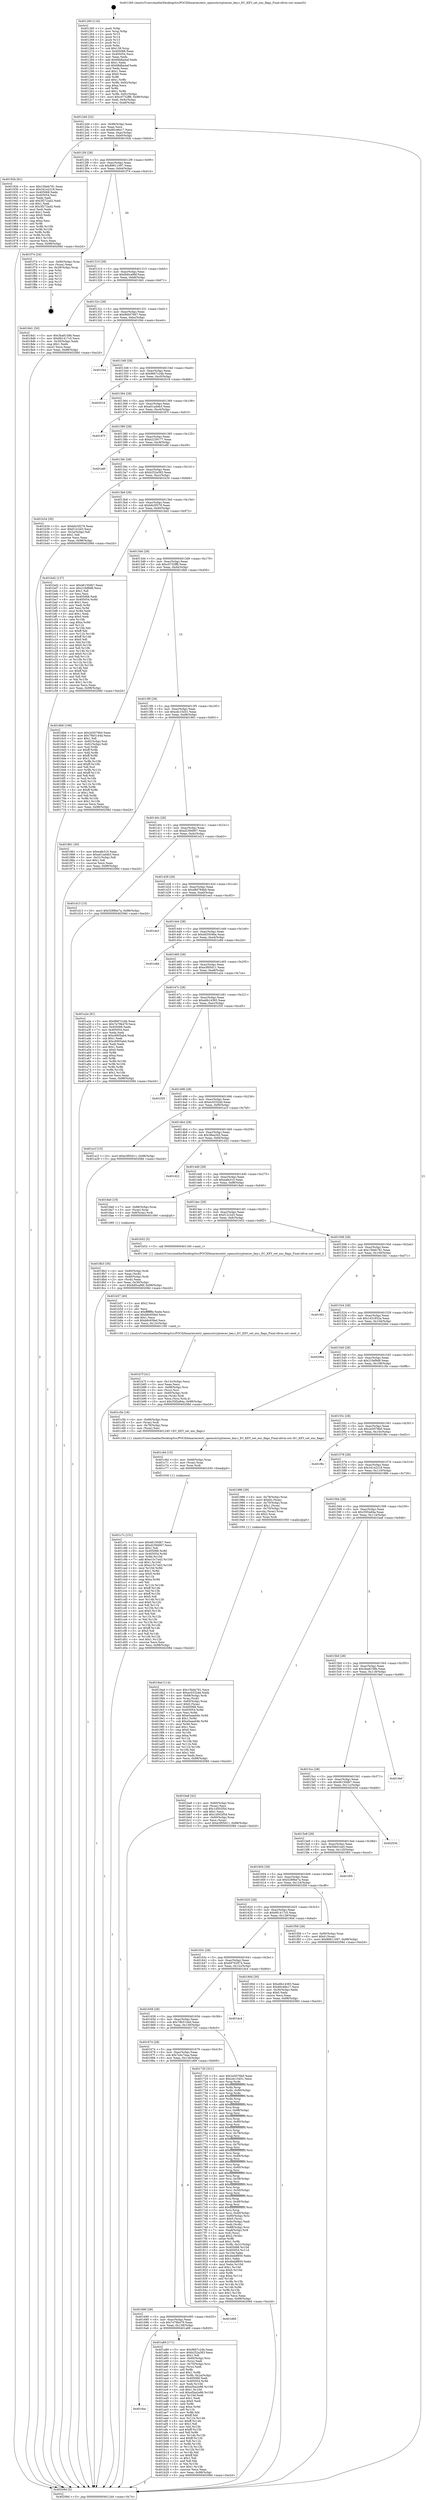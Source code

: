 digraph "0x401260" {
  label = "0x401260 (/mnt/c/Users/mathe/Desktop/tcc/POCII/binaries/extr_opensslcryptoecec_key.c_EC_KEY_set_enc_flags_Final-ollvm.out::main(0))"
  labelloc = "t"
  node[shape=record]

  Entry [label="",width=0.3,height=0.3,shape=circle,fillcolor=black,style=filled]
  "0x4012d4" [label="{
     0x4012d4 [32]\l
     | [instrs]\l
     &nbsp;&nbsp;0x4012d4 \<+6\>: mov -0x98(%rbp),%eax\l
     &nbsp;&nbsp;0x4012da \<+2\>: mov %eax,%ecx\l
     &nbsp;&nbsp;0x4012dc \<+6\>: sub $0x80c46e17,%ecx\l
     &nbsp;&nbsp;0x4012e2 \<+6\>: mov %eax,-0xac(%rbp)\l
     &nbsp;&nbsp;0x4012e8 \<+6\>: mov %ecx,-0xb0(%rbp)\l
     &nbsp;&nbsp;0x4012ee \<+6\>: je 000000000040192b \<main+0x6cb\>\l
  }"]
  "0x40192b" [label="{
     0x40192b [91]\l
     | [instrs]\l
     &nbsp;&nbsp;0x40192b \<+5\>: mov $0x15bbb781,%eax\l
     &nbsp;&nbsp;0x401930 \<+5\>: mov $0x341e2218,%ecx\l
     &nbsp;&nbsp;0x401935 \<+7\>: mov 0x405068,%edx\l
     &nbsp;&nbsp;0x40193c \<+7\>: mov 0x405054,%esi\l
     &nbsp;&nbsp;0x401943 \<+2\>: mov %edx,%edi\l
     &nbsp;&nbsp;0x401945 \<+6\>: add $0x3f272ad2,%edi\l
     &nbsp;&nbsp;0x40194b \<+3\>: sub $0x1,%edi\l
     &nbsp;&nbsp;0x40194e \<+6\>: sub $0x3f272ad2,%edi\l
     &nbsp;&nbsp;0x401954 \<+3\>: imul %edi,%edx\l
     &nbsp;&nbsp;0x401957 \<+3\>: and $0x1,%edx\l
     &nbsp;&nbsp;0x40195a \<+3\>: cmp $0x0,%edx\l
     &nbsp;&nbsp;0x40195d \<+4\>: sete %r8b\l
     &nbsp;&nbsp;0x401961 \<+3\>: cmp $0xa,%esi\l
     &nbsp;&nbsp;0x401964 \<+4\>: setl %r9b\l
     &nbsp;&nbsp;0x401968 \<+3\>: mov %r8b,%r10b\l
     &nbsp;&nbsp;0x40196b \<+3\>: and %r9b,%r10b\l
     &nbsp;&nbsp;0x40196e \<+3\>: xor %r9b,%r8b\l
     &nbsp;&nbsp;0x401971 \<+3\>: or %r8b,%r10b\l
     &nbsp;&nbsp;0x401974 \<+4\>: test $0x1,%r10b\l
     &nbsp;&nbsp;0x401978 \<+3\>: cmovne %ecx,%eax\l
     &nbsp;&nbsp;0x40197b \<+6\>: mov %eax,-0x98(%rbp)\l
     &nbsp;&nbsp;0x401981 \<+5\>: jmp 000000000040208d \<main+0xe2d\>\l
  }"]
  "0x4012f4" [label="{
     0x4012f4 [28]\l
     | [instrs]\l
     &nbsp;&nbsp;0x4012f4 \<+5\>: jmp 00000000004012f9 \<main+0x99\>\l
     &nbsp;&nbsp;0x4012f9 \<+6\>: mov -0xac(%rbp),%eax\l
     &nbsp;&nbsp;0x4012ff \<+5\>: sub $0x89611097,%eax\l
     &nbsp;&nbsp;0x401304 \<+6\>: mov %eax,-0xb4(%rbp)\l
     &nbsp;&nbsp;0x40130a \<+6\>: je 0000000000401f74 \<main+0xd14\>\l
  }"]
  Exit [label="",width=0.3,height=0.3,shape=circle,fillcolor=black,style=filled,peripheries=2]
  "0x401f74" [label="{
     0x401f74 [24]\l
     | [instrs]\l
     &nbsp;&nbsp;0x401f74 \<+7\>: mov -0x90(%rbp),%rax\l
     &nbsp;&nbsp;0x401f7b \<+2\>: mov (%rax),%eax\l
     &nbsp;&nbsp;0x401f7d \<+4\>: lea -0x28(%rbp),%rsp\l
     &nbsp;&nbsp;0x401f81 \<+1\>: pop %rbx\l
     &nbsp;&nbsp;0x401f82 \<+2\>: pop %r12\l
     &nbsp;&nbsp;0x401f84 \<+2\>: pop %r13\l
     &nbsp;&nbsp;0x401f86 \<+2\>: pop %r14\l
     &nbsp;&nbsp;0x401f88 \<+2\>: pop %r15\l
     &nbsp;&nbsp;0x401f8a \<+1\>: pop %rbp\l
     &nbsp;&nbsp;0x401f8b \<+1\>: ret\l
  }"]
  "0x401310" [label="{
     0x401310 [28]\l
     | [instrs]\l
     &nbsp;&nbsp;0x401310 \<+5\>: jmp 0000000000401315 \<main+0xb5\>\l
     &nbsp;&nbsp;0x401315 \<+6\>: mov -0xac(%rbp),%eax\l
     &nbsp;&nbsp;0x40131b \<+5\>: sub $0x8d0ca96f,%eax\l
     &nbsp;&nbsp;0x401320 \<+6\>: mov %eax,-0xb8(%rbp)\l
     &nbsp;&nbsp;0x401326 \<+6\>: je 00000000004018d1 \<main+0x671\>\l
  }"]
  "0x401c7c" [label="{
     0x401c7c [151]\l
     | [instrs]\l
     &nbsp;&nbsp;0x401c7c \<+5\>: mov $0x46150db7,%esi\l
     &nbsp;&nbsp;0x401c81 \<+5\>: mov $0xd2394907,%ecx\l
     &nbsp;&nbsp;0x401c86 \<+2\>: mov $0x1,%dl\l
     &nbsp;&nbsp;0x401c88 \<+8\>: mov 0x405068,%r8d\l
     &nbsp;&nbsp;0x401c90 \<+8\>: mov 0x405054,%r9d\l
     &nbsp;&nbsp;0x401c98 \<+3\>: mov %r8d,%r10d\l
     &nbsp;&nbsp;0x401c9b \<+7\>: add $0xe15c7a43,%r10d\l
     &nbsp;&nbsp;0x401ca2 \<+4\>: sub $0x1,%r10d\l
     &nbsp;&nbsp;0x401ca6 \<+7\>: sub $0xe15c7a43,%r10d\l
     &nbsp;&nbsp;0x401cad \<+4\>: imul %r10d,%r8d\l
     &nbsp;&nbsp;0x401cb1 \<+4\>: and $0x1,%r8d\l
     &nbsp;&nbsp;0x401cb5 \<+4\>: cmp $0x0,%r8d\l
     &nbsp;&nbsp;0x401cb9 \<+4\>: sete %r11b\l
     &nbsp;&nbsp;0x401cbd \<+4\>: cmp $0xa,%r9d\l
     &nbsp;&nbsp;0x401cc1 \<+3\>: setl %bl\l
     &nbsp;&nbsp;0x401cc4 \<+3\>: mov %r11b,%r14b\l
     &nbsp;&nbsp;0x401cc7 \<+4\>: xor $0xff,%r14b\l
     &nbsp;&nbsp;0x401ccb \<+3\>: mov %bl,%r15b\l
     &nbsp;&nbsp;0x401cce \<+4\>: xor $0xff,%r15b\l
     &nbsp;&nbsp;0x401cd2 \<+3\>: xor $0x0,%dl\l
     &nbsp;&nbsp;0x401cd5 \<+3\>: mov %r14b,%r12b\l
     &nbsp;&nbsp;0x401cd8 \<+4\>: and $0x0,%r12b\l
     &nbsp;&nbsp;0x401cdc \<+3\>: and %dl,%r11b\l
     &nbsp;&nbsp;0x401cdf \<+3\>: mov %r15b,%r13b\l
     &nbsp;&nbsp;0x401ce2 \<+4\>: and $0x0,%r13b\l
     &nbsp;&nbsp;0x401ce6 \<+2\>: and %dl,%bl\l
     &nbsp;&nbsp;0x401ce8 \<+3\>: or %r11b,%r12b\l
     &nbsp;&nbsp;0x401ceb \<+3\>: or %bl,%r13b\l
     &nbsp;&nbsp;0x401cee \<+3\>: xor %r13b,%r12b\l
     &nbsp;&nbsp;0x401cf1 \<+3\>: or %r15b,%r14b\l
     &nbsp;&nbsp;0x401cf4 \<+4\>: xor $0xff,%r14b\l
     &nbsp;&nbsp;0x401cf8 \<+3\>: or $0x0,%dl\l
     &nbsp;&nbsp;0x401cfb \<+3\>: and %dl,%r14b\l
     &nbsp;&nbsp;0x401cfe \<+3\>: or %r14b,%r12b\l
     &nbsp;&nbsp;0x401d01 \<+4\>: test $0x1,%r12b\l
     &nbsp;&nbsp;0x401d05 \<+3\>: cmovne %ecx,%esi\l
     &nbsp;&nbsp;0x401d08 \<+6\>: mov %esi,-0x98(%rbp)\l
     &nbsp;&nbsp;0x401d0e \<+5\>: jmp 000000000040208d \<main+0xe2d\>\l
  }"]
  "0x4018d1" [label="{
     0x4018d1 [30]\l
     | [instrs]\l
     &nbsp;&nbsp;0x4018d1 \<+5\>: mov $0x3ba8158b,%eax\l
     &nbsp;&nbsp;0x4018d6 \<+5\>: mov $0x681417c5,%ecx\l
     &nbsp;&nbsp;0x4018db \<+3\>: mov -0x30(%rbp),%edx\l
     &nbsp;&nbsp;0x4018de \<+3\>: cmp $0x1,%edx\l
     &nbsp;&nbsp;0x4018e1 \<+3\>: cmovl %ecx,%eax\l
     &nbsp;&nbsp;0x4018e4 \<+6\>: mov %eax,-0x98(%rbp)\l
     &nbsp;&nbsp;0x4018ea \<+5\>: jmp 000000000040208d \<main+0xe2d\>\l
  }"]
  "0x40132c" [label="{
     0x40132c [28]\l
     | [instrs]\l
     &nbsp;&nbsp;0x40132c \<+5\>: jmp 0000000000401331 \<main+0xd1\>\l
     &nbsp;&nbsp;0x401331 \<+6\>: mov -0xac(%rbp),%eax\l
     &nbsp;&nbsp;0x401337 \<+5\>: sub $0x96657667,%eax\l
     &nbsp;&nbsp;0x40133c \<+6\>: mov %eax,-0xbc(%rbp)\l
     &nbsp;&nbsp;0x401342 \<+6\>: je 0000000000401f44 \<main+0xce4\>\l
  }"]
  "0x401c6d" [label="{
     0x401c6d [15]\l
     | [instrs]\l
     &nbsp;&nbsp;0x401c6d \<+4\>: mov -0x68(%rbp),%rax\l
     &nbsp;&nbsp;0x401c71 \<+3\>: mov (%rax),%rax\l
     &nbsp;&nbsp;0x401c74 \<+3\>: mov %rax,%rdi\l
     &nbsp;&nbsp;0x401c77 \<+5\>: call 0000000000401030 \<free@plt\>\l
     | [calls]\l
     &nbsp;&nbsp;0x401030 \{1\} (unknown)\l
  }"]
  "0x401f44" [label="{
     0x401f44\l
  }", style=dashed]
  "0x401348" [label="{
     0x401348 [28]\l
     | [instrs]\l
     &nbsp;&nbsp;0x401348 \<+5\>: jmp 000000000040134d \<main+0xed\>\l
     &nbsp;&nbsp;0x40134d \<+6\>: mov -0xac(%rbp),%eax\l
     &nbsp;&nbsp;0x401353 \<+5\>: sub $0x9667c24b,%eax\l
     &nbsp;&nbsp;0x401358 \<+6\>: mov %eax,-0xc0(%rbp)\l
     &nbsp;&nbsp;0x40135e \<+6\>: je 0000000000402018 \<main+0xdb8\>\l
  }"]
  "0x401b7f" [label="{
     0x401b7f [41]\l
     | [instrs]\l
     &nbsp;&nbsp;0x401b7f \<+6\>: mov -0x13c(%rbp),%ecx\l
     &nbsp;&nbsp;0x401b85 \<+3\>: imul %eax,%ecx\l
     &nbsp;&nbsp;0x401b88 \<+4\>: mov -0x68(%rbp),%rsi\l
     &nbsp;&nbsp;0x401b8c \<+3\>: mov (%rsi),%rsi\l
     &nbsp;&nbsp;0x401b8f \<+4\>: mov -0x60(%rbp),%rdi\l
     &nbsp;&nbsp;0x401b93 \<+3\>: movslq (%rdi),%rdi\l
     &nbsp;&nbsp;0x401b96 \<+3\>: mov %ecx,(%rsi,%rdi,4)\l
     &nbsp;&nbsp;0x401b99 \<+10\>: movl $0x35f2a84a,-0x98(%rbp)\l
     &nbsp;&nbsp;0x401ba3 \<+5\>: jmp 000000000040208d \<main+0xe2d\>\l
  }"]
  "0x402018" [label="{
     0x402018\l
  }", style=dashed]
  "0x401364" [label="{
     0x401364 [28]\l
     | [instrs]\l
     &nbsp;&nbsp;0x401364 \<+5\>: jmp 0000000000401369 \<main+0x109\>\l
     &nbsp;&nbsp;0x401369 \<+6\>: mov -0xac(%rbp),%eax\l
     &nbsp;&nbsp;0x40136f \<+5\>: sub $0xa01ad4b3,%eax\l
     &nbsp;&nbsp;0x401374 \<+6\>: mov %eax,-0xc4(%rbp)\l
     &nbsp;&nbsp;0x40137a \<+6\>: je 000000000040187f \<main+0x61f\>\l
  }"]
  "0x401b57" [label="{
     0x401b57 [40]\l
     | [instrs]\l
     &nbsp;&nbsp;0x401b57 \<+5\>: mov $0x2,%ecx\l
     &nbsp;&nbsp;0x401b5c \<+1\>: cltd\l
     &nbsp;&nbsp;0x401b5d \<+2\>: idiv %ecx\l
     &nbsp;&nbsp;0x401b5f \<+6\>: imul $0xfffffffe,%edx,%ecx\l
     &nbsp;&nbsp;0x401b65 \<+6\>: add $0xb8c65fed,%ecx\l
     &nbsp;&nbsp;0x401b6b \<+3\>: add $0x1,%ecx\l
     &nbsp;&nbsp;0x401b6e \<+6\>: sub $0xb8c65fed,%ecx\l
     &nbsp;&nbsp;0x401b74 \<+6\>: mov %ecx,-0x13c(%rbp)\l
     &nbsp;&nbsp;0x401b7a \<+5\>: call 0000000000401160 \<next_i\>\l
     | [calls]\l
     &nbsp;&nbsp;0x401160 \{1\} (/mnt/c/Users/mathe/Desktop/tcc/POCII/binaries/extr_opensslcryptoecec_key.c_EC_KEY_set_enc_flags_Final-ollvm.out::next_i)\l
  }"]
  "0x40187f" [label="{
     0x40187f\l
  }", style=dashed]
  "0x401380" [label="{
     0x401380 [28]\l
     | [instrs]\l
     &nbsp;&nbsp;0x401380 \<+5\>: jmp 0000000000401385 \<main+0x125\>\l
     &nbsp;&nbsp;0x401385 \<+6\>: mov -0xac(%rbp),%eax\l
     &nbsp;&nbsp;0x40138b \<+5\>: sub $0xb2239177,%eax\l
     &nbsp;&nbsp;0x401390 \<+6\>: mov %eax,-0xc8(%rbp)\l
     &nbsp;&nbsp;0x401396 \<+6\>: je 0000000000401e6f \<main+0xc0f\>\l
  }"]
  "0x4016ac" [label="{
     0x4016ac\l
  }", style=dashed]
  "0x401e6f" [label="{
     0x401e6f\l
  }", style=dashed]
  "0x40139c" [label="{
     0x40139c [28]\l
     | [instrs]\l
     &nbsp;&nbsp;0x40139c \<+5\>: jmp 00000000004013a1 \<main+0x141\>\l
     &nbsp;&nbsp;0x4013a1 \<+6\>: mov -0xac(%rbp),%eax\l
     &nbsp;&nbsp;0x4013a7 \<+5\>: sub $0xb252a383,%eax\l
     &nbsp;&nbsp;0x4013ac \<+6\>: mov %eax,-0xcc(%rbp)\l
     &nbsp;&nbsp;0x4013b2 \<+6\>: je 0000000000401b34 \<main+0x8d4\>\l
  }"]
  "0x401a89" [label="{
     0x401a89 [171]\l
     | [instrs]\l
     &nbsp;&nbsp;0x401a89 \<+5\>: mov $0x9667c24b,%eax\l
     &nbsp;&nbsp;0x401a8e \<+5\>: mov $0xb252a383,%ecx\l
     &nbsp;&nbsp;0x401a93 \<+2\>: mov $0x1,%dl\l
     &nbsp;&nbsp;0x401a95 \<+4\>: mov -0x60(%rbp),%rsi\l
     &nbsp;&nbsp;0x401a99 \<+2\>: mov (%rsi),%edi\l
     &nbsp;&nbsp;0x401a9b \<+4\>: mov -0x70(%rbp),%rsi\l
     &nbsp;&nbsp;0x401a9f \<+2\>: cmp (%rsi),%edi\l
     &nbsp;&nbsp;0x401aa1 \<+4\>: setl %r8b\l
     &nbsp;&nbsp;0x401aa5 \<+4\>: and $0x1,%r8b\l
     &nbsp;&nbsp;0x401aa9 \<+4\>: mov %r8b,-0x2a(%rbp)\l
     &nbsp;&nbsp;0x401aad \<+7\>: mov 0x405068,%edi\l
     &nbsp;&nbsp;0x401ab4 \<+8\>: mov 0x405054,%r9d\l
     &nbsp;&nbsp;0x401abc \<+3\>: mov %edi,%r10d\l
     &nbsp;&nbsp;0x401abf \<+7\>: add $0xa5ba2e86,%r10d\l
     &nbsp;&nbsp;0x401ac6 \<+4\>: sub $0x1,%r10d\l
     &nbsp;&nbsp;0x401aca \<+7\>: sub $0xa5ba2e86,%r10d\l
     &nbsp;&nbsp;0x401ad1 \<+4\>: imul %r10d,%edi\l
     &nbsp;&nbsp;0x401ad5 \<+3\>: and $0x1,%edi\l
     &nbsp;&nbsp;0x401ad8 \<+3\>: cmp $0x0,%edi\l
     &nbsp;&nbsp;0x401adb \<+4\>: sete %r8b\l
     &nbsp;&nbsp;0x401adf \<+4\>: cmp $0xa,%r9d\l
     &nbsp;&nbsp;0x401ae3 \<+4\>: setl %r11b\l
     &nbsp;&nbsp;0x401ae7 \<+3\>: mov %r8b,%bl\l
     &nbsp;&nbsp;0x401aea \<+3\>: xor $0xff,%bl\l
     &nbsp;&nbsp;0x401aed \<+3\>: mov %r11b,%r14b\l
     &nbsp;&nbsp;0x401af0 \<+4\>: xor $0xff,%r14b\l
     &nbsp;&nbsp;0x401af4 \<+3\>: xor $0x1,%dl\l
     &nbsp;&nbsp;0x401af7 \<+3\>: mov %bl,%r15b\l
     &nbsp;&nbsp;0x401afa \<+4\>: and $0xff,%r15b\l
     &nbsp;&nbsp;0x401afe \<+3\>: and %dl,%r8b\l
     &nbsp;&nbsp;0x401b01 \<+3\>: mov %r14b,%r12b\l
     &nbsp;&nbsp;0x401b04 \<+4\>: and $0xff,%r12b\l
     &nbsp;&nbsp;0x401b08 \<+3\>: and %dl,%r11b\l
     &nbsp;&nbsp;0x401b0b \<+3\>: or %r8b,%r15b\l
     &nbsp;&nbsp;0x401b0e \<+3\>: or %r11b,%r12b\l
     &nbsp;&nbsp;0x401b11 \<+3\>: xor %r12b,%r15b\l
     &nbsp;&nbsp;0x401b14 \<+3\>: or %r14b,%bl\l
     &nbsp;&nbsp;0x401b17 \<+3\>: xor $0xff,%bl\l
     &nbsp;&nbsp;0x401b1a \<+3\>: or $0x1,%dl\l
     &nbsp;&nbsp;0x401b1d \<+2\>: and %dl,%bl\l
     &nbsp;&nbsp;0x401b1f \<+3\>: or %bl,%r15b\l
     &nbsp;&nbsp;0x401b22 \<+4\>: test $0x1,%r15b\l
     &nbsp;&nbsp;0x401b26 \<+3\>: cmovne %ecx,%eax\l
     &nbsp;&nbsp;0x401b29 \<+6\>: mov %eax,-0x98(%rbp)\l
     &nbsp;&nbsp;0x401b2f \<+5\>: jmp 000000000040208d \<main+0xe2d\>\l
  }"]
  "0x401b34" [label="{
     0x401b34 [30]\l
     | [instrs]\l
     &nbsp;&nbsp;0x401b34 \<+5\>: mov $0xb6c5f279,%eax\l
     &nbsp;&nbsp;0x401b39 \<+5\>: mov $0xf12c2d3,%ecx\l
     &nbsp;&nbsp;0x401b3e \<+3\>: mov -0x2a(%rbp),%dl\l
     &nbsp;&nbsp;0x401b41 \<+3\>: test $0x1,%dl\l
     &nbsp;&nbsp;0x401b44 \<+3\>: cmovne %ecx,%eax\l
     &nbsp;&nbsp;0x401b47 \<+6\>: mov %eax,-0x98(%rbp)\l
     &nbsp;&nbsp;0x401b4d \<+5\>: jmp 000000000040208d \<main+0xe2d\>\l
  }"]
  "0x4013b8" [label="{
     0x4013b8 [28]\l
     | [instrs]\l
     &nbsp;&nbsp;0x4013b8 \<+5\>: jmp 00000000004013bd \<main+0x15d\>\l
     &nbsp;&nbsp;0x4013bd \<+6\>: mov -0xac(%rbp),%eax\l
     &nbsp;&nbsp;0x4013c3 \<+5\>: sub $0xb6c5f279,%eax\l
     &nbsp;&nbsp;0x4013c8 \<+6\>: mov %eax,-0xd0(%rbp)\l
     &nbsp;&nbsp;0x4013ce \<+6\>: je 0000000000401bd2 \<main+0x972\>\l
  }"]
  "0x401690" [label="{
     0x401690 [28]\l
     | [instrs]\l
     &nbsp;&nbsp;0x401690 \<+5\>: jmp 0000000000401695 \<main+0x435\>\l
     &nbsp;&nbsp;0x401695 \<+6\>: mov -0xac(%rbp),%eax\l
     &nbsp;&nbsp;0x40169b \<+5\>: sub $0x7e79b479,%eax\l
     &nbsp;&nbsp;0x4016a0 \<+6\>: mov %eax,-0x138(%rbp)\l
     &nbsp;&nbsp;0x4016a6 \<+6\>: je 0000000000401a89 \<main+0x829\>\l
  }"]
  "0x401bd2" [label="{
     0x401bd2 [137]\l
     | [instrs]\l
     &nbsp;&nbsp;0x401bd2 \<+5\>: mov $0x46150db7,%eax\l
     &nbsp;&nbsp;0x401bd7 \<+5\>: mov $0x21fef9d8,%ecx\l
     &nbsp;&nbsp;0x401bdc \<+2\>: mov $0x1,%dl\l
     &nbsp;&nbsp;0x401bde \<+2\>: xor %esi,%esi\l
     &nbsp;&nbsp;0x401be0 \<+7\>: mov 0x405068,%edi\l
     &nbsp;&nbsp;0x401be7 \<+8\>: mov 0x405054,%r8d\l
     &nbsp;&nbsp;0x401bef \<+3\>: sub $0x1,%esi\l
     &nbsp;&nbsp;0x401bf2 \<+3\>: mov %edi,%r9d\l
     &nbsp;&nbsp;0x401bf5 \<+3\>: add %esi,%r9d\l
     &nbsp;&nbsp;0x401bf8 \<+4\>: imul %r9d,%edi\l
     &nbsp;&nbsp;0x401bfc \<+3\>: and $0x1,%edi\l
     &nbsp;&nbsp;0x401bff \<+3\>: cmp $0x0,%edi\l
     &nbsp;&nbsp;0x401c02 \<+4\>: sete %r10b\l
     &nbsp;&nbsp;0x401c06 \<+4\>: cmp $0xa,%r8d\l
     &nbsp;&nbsp;0x401c0a \<+4\>: setl %r11b\l
     &nbsp;&nbsp;0x401c0e \<+3\>: mov %r10b,%bl\l
     &nbsp;&nbsp;0x401c11 \<+3\>: xor $0xff,%bl\l
     &nbsp;&nbsp;0x401c14 \<+3\>: mov %r11b,%r14b\l
     &nbsp;&nbsp;0x401c17 \<+4\>: xor $0xff,%r14b\l
     &nbsp;&nbsp;0x401c1b \<+3\>: xor $0x0,%dl\l
     &nbsp;&nbsp;0x401c1e \<+3\>: mov %bl,%r15b\l
     &nbsp;&nbsp;0x401c21 \<+4\>: and $0x0,%r15b\l
     &nbsp;&nbsp;0x401c25 \<+3\>: and %dl,%r10b\l
     &nbsp;&nbsp;0x401c28 \<+3\>: mov %r14b,%r12b\l
     &nbsp;&nbsp;0x401c2b \<+4\>: and $0x0,%r12b\l
     &nbsp;&nbsp;0x401c2f \<+3\>: and %dl,%r11b\l
     &nbsp;&nbsp;0x401c32 \<+3\>: or %r10b,%r15b\l
     &nbsp;&nbsp;0x401c35 \<+3\>: or %r11b,%r12b\l
     &nbsp;&nbsp;0x401c38 \<+3\>: xor %r12b,%r15b\l
     &nbsp;&nbsp;0x401c3b \<+3\>: or %r14b,%bl\l
     &nbsp;&nbsp;0x401c3e \<+3\>: xor $0xff,%bl\l
     &nbsp;&nbsp;0x401c41 \<+3\>: or $0x0,%dl\l
     &nbsp;&nbsp;0x401c44 \<+2\>: and %dl,%bl\l
     &nbsp;&nbsp;0x401c46 \<+3\>: or %bl,%r15b\l
     &nbsp;&nbsp;0x401c49 \<+4\>: test $0x1,%r15b\l
     &nbsp;&nbsp;0x401c4d \<+3\>: cmovne %ecx,%eax\l
     &nbsp;&nbsp;0x401c50 \<+6\>: mov %eax,-0x98(%rbp)\l
     &nbsp;&nbsp;0x401c56 \<+5\>: jmp 000000000040208d \<main+0xe2d\>\l
  }"]
  "0x4013d4" [label="{
     0x4013d4 [28]\l
     | [instrs]\l
     &nbsp;&nbsp;0x4013d4 \<+5\>: jmp 00000000004013d9 \<main+0x179\>\l
     &nbsp;&nbsp;0x4013d9 \<+6\>: mov -0xac(%rbp),%eax\l
     &nbsp;&nbsp;0x4013df \<+5\>: sub $0xc0732ff8,%eax\l
     &nbsp;&nbsp;0x4013e4 \<+6\>: mov %eax,-0xd4(%rbp)\l
     &nbsp;&nbsp;0x4013ea \<+6\>: je 00000000004016b6 \<main+0x456\>\l
  }"]
  "0x401d69" [label="{
     0x401d69\l
  }", style=dashed]
  "0x4016b6" [label="{
     0x4016b6 [106]\l
     | [instrs]\l
     &nbsp;&nbsp;0x4016b6 \<+5\>: mov $0x2e5076b0,%eax\l
     &nbsp;&nbsp;0x4016bb \<+5\>: mov $0x78b5144d,%ecx\l
     &nbsp;&nbsp;0x4016c0 \<+2\>: mov $0x1,%dl\l
     &nbsp;&nbsp;0x4016c2 \<+7\>: mov -0x92(%rbp),%sil\l
     &nbsp;&nbsp;0x4016c9 \<+7\>: mov -0x91(%rbp),%dil\l
     &nbsp;&nbsp;0x4016d0 \<+3\>: mov %sil,%r8b\l
     &nbsp;&nbsp;0x4016d3 \<+4\>: xor $0xff,%r8b\l
     &nbsp;&nbsp;0x4016d7 \<+3\>: mov %dil,%r9b\l
     &nbsp;&nbsp;0x4016da \<+4\>: xor $0xff,%r9b\l
     &nbsp;&nbsp;0x4016de \<+3\>: xor $0x1,%dl\l
     &nbsp;&nbsp;0x4016e1 \<+3\>: mov %r8b,%r10b\l
     &nbsp;&nbsp;0x4016e4 \<+4\>: and $0xff,%r10b\l
     &nbsp;&nbsp;0x4016e8 \<+3\>: and %dl,%sil\l
     &nbsp;&nbsp;0x4016eb \<+3\>: mov %r9b,%r11b\l
     &nbsp;&nbsp;0x4016ee \<+4\>: and $0xff,%r11b\l
     &nbsp;&nbsp;0x4016f2 \<+3\>: and %dl,%dil\l
     &nbsp;&nbsp;0x4016f5 \<+3\>: or %sil,%r10b\l
     &nbsp;&nbsp;0x4016f8 \<+3\>: or %dil,%r11b\l
     &nbsp;&nbsp;0x4016fb \<+3\>: xor %r11b,%r10b\l
     &nbsp;&nbsp;0x4016fe \<+3\>: or %r9b,%r8b\l
     &nbsp;&nbsp;0x401701 \<+4\>: xor $0xff,%r8b\l
     &nbsp;&nbsp;0x401705 \<+3\>: or $0x1,%dl\l
     &nbsp;&nbsp;0x401708 \<+3\>: and %dl,%r8b\l
     &nbsp;&nbsp;0x40170b \<+3\>: or %r8b,%r10b\l
     &nbsp;&nbsp;0x40170e \<+4\>: test $0x1,%r10b\l
     &nbsp;&nbsp;0x401712 \<+3\>: cmovne %ecx,%eax\l
     &nbsp;&nbsp;0x401715 \<+6\>: mov %eax,-0x98(%rbp)\l
     &nbsp;&nbsp;0x40171b \<+5\>: jmp 000000000040208d \<main+0xe2d\>\l
  }"]
  "0x4013f0" [label="{
     0x4013f0 [28]\l
     | [instrs]\l
     &nbsp;&nbsp;0x4013f0 \<+5\>: jmp 00000000004013f5 \<main+0x195\>\l
     &nbsp;&nbsp;0x4013f5 \<+6\>: mov -0xac(%rbp),%eax\l
     &nbsp;&nbsp;0x4013fb \<+5\>: sub $0xcdc15d31,%eax\l
     &nbsp;&nbsp;0x401400 \<+6\>: mov %eax,-0xd8(%rbp)\l
     &nbsp;&nbsp;0x401406 \<+6\>: je 0000000000401861 \<main+0x601\>\l
  }"]
  "0x40208d" [label="{
     0x40208d [5]\l
     | [instrs]\l
     &nbsp;&nbsp;0x40208d \<+5\>: jmp 00000000004012d4 \<main+0x74\>\l
  }"]
  "0x401260" [label="{
     0x401260 [116]\l
     | [instrs]\l
     &nbsp;&nbsp;0x401260 \<+1\>: push %rbp\l
     &nbsp;&nbsp;0x401261 \<+3\>: mov %rsp,%rbp\l
     &nbsp;&nbsp;0x401264 \<+2\>: push %r15\l
     &nbsp;&nbsp;0x401266 \<+2\>: push %r14\l
     &nbsp;&nbsp;0x401268 \<+2\>: push %r13\l
     &nbsp;&nbsp;0x40126a \<+2\>: push %r12\l
     &nbsp;&nbsp;0x40126c \<+1\>: push %rbx\l
     &nbsp;&nbsp;0x40126d \<+7\>: sub $0x138,%rsp\l
     &nbsp;&nbsp;0x401274 \<+7\>: mov 0x405068,%eax\l
     &nbsp;&nbsp;0x40127b \<+7\>: mov 0x405054,%ecx\l
     &nbsp;&nbsp;0x401282 \<+2\>: mov %eax,%edx\l
     &nbsp;&nbsp;0x401284 \<+6\>: add $0x68dba4af,%edx\l
     &nbsp;&nbsp;0x40128a \<+3\>: sub $0x1,%edx\l
     &nbsp;&nbsp;0x40128d \<+6\>: sub $0x68dba4af,%edx\l
     &nbsp;&nbsp;0x401293 \<+3\>: imul %edx,%eax\l
     &nbsp;&nbsp;0x401296 \<+3\>: and $0x1,%eax\l
     &nbsp;&nbsp;0x401299 \<+3\>: cmp $0x0,%eax\l
     &nbsp;&nbsp;0x40129c \<+4\>: sete %r8b\l
     &nbsp;&nbsp;0x4012a0 \<+4\>: and $0x1,%r8b\l
     &nbsp;&nbsp;0x4012a4 \<+7\>: mov %r8b,-0x92(%rbp)\l
     &nbsp;&nbsp;0x4012ab \<+3\>: cmp $0xa,%ecx\l
     &nbsp;&nbsp;0x4012ae \<+4\>: setl %r8b\l
     &nbsp;&nbsp;0x4012b2 \<+4\>: and $0x1,%r8b\l
     &nbsp;&nbsp;0x4012b6 \<+7\>: mov %r8b,-0x91(%rbp)\l
     &nbsp;&nbsp;0x4012bd \<+10\>: movl $0xc0732ff8,-0x98(%rbp)\l
     &nbsp;&nbsp;0x4012c7 \<+6\>: mov %edi,-0x9c(%rbp)\l
     &nbsp;&nbsp;0x4012cd \<+7\>: mov %rsi,-0xa8(%rbp)\l
  }"]
  "0x4019ad" [label="{
     0x4019ad [114]\l
     | [instrs]\l
     &nbsp;&nbsp;0x4019ad \<+5\>: mov $0x15bbb781,%ecx\l
     &nbsp;&nbsp;0x4019b2 \<+5\>: mov $0xec0332dd,%edx\l
     &nbsp;&nbsp;0x4019b7 \<+4\>: mov -0x68(%rbp),%rdi\l
     &nbsp;&nbsp;0x4019bb \<+3\>: mov %rax,(%rdi)\l
     &nbsp;&nbsp;0x4019be \<+4\>: mov -0x60(%rbp),%rax\l
     &nbsp;&nbsp;0x4019c2 \<+6\>: movl $0x0,(%rax)\l
     &nbsp;&nbsp;0x4019c8 \<+7\>: mov 0x405068,%esi\l
     &nbsp;&nbsp;0x4019cf \<+8\>: mov 0x405054,%r8d\l
     &nbsp;&nbsp;0x4019d7 \<+3\>: mov %esi,%r9d\l
     &nbsp;&nbsp;0x4019da \<+7\>: add $0xe5aaa04b,%r9d\l
     &nbsp;&nbsp;0x4019e1 \<+4\>: sub $0x1,%r9d\l
     &nbsp;&nbsp;0x4019e5 \<+7\>: sub $0xe5aaa04b,%r9d\l
     &nbsp;&nbsp;0x4019ec \<+4\>: imul %r9d,%esi\l
     &nbsp;&nbsp;0x4019f0 \<+3\>: and $0x1,%esi\l
     &nbsp;&nbsp;0x4019f3 \<+3\>: cmp $0x0,%esi\l
     &nbsp;&nbsp;0x4019f6 \<+4\>: sete %r10b\l
     &nbsp;&nbsp;0x4019fa \<+4\>: cmp $0xa,%r8d\l
     &nbsp;&nbsp;0x4019fe \<+4\>: setl %r11b\l
     &nbsp;&nbsp;0x401a02 \<+3\>: mov %r10b,%bl\l
     &nbsp;&nbsp;0x401a05 \<+3\>: and %r11b,%bl\l
     &nbsp;&nbsp;0x401a08 \<+3\>: xor %r11b,%r10b\l
     &nbsp;&nbsp;0x401a0b \<+3\>: or %r10b,%bl\l
     &nbsp;&nbsp;0x401a0e \<+3\>: test $0x1,%bl\l
     &nbsp;&nbsp;0x401a11 \<+3\>: cmovne %edx,%ecx\l
     &nbsp;&nbsp;0x401a14 \<+6\>: mov %ecx,-0x98(%rbp)\l
     &nbsp;&nbsp;0x401a1a \<+5\>: jmp 000000000040208d \<main+0xe2d\>\l
  }"]
  "0x401861" [label="{
     0x401861 [30]\l
     | [instrs]\l
     &nbsp;&nbsp;0x401861 \<+5\>: mov $0xeafe310,%eax\l
     &nbsp;&nbsp;0x401866 \<+5\>: mov $0xa01ad4b3,%ecx\l
     &nbsp;&nbsp;0x40186b \<+3\>: mov -0x31(%rbp),%dl\l
     &nbsp;&nbsp;0x40186e \<+3\>: test $0x1,%dl\l
     &nbsp;&nbsp;0x401871 \<+3\>: cmovne %ecx,%eax\l
     &nbsp;&nbsp;0x401874 \<+6\>: mov %eax,-0x98(%rbp)\l
     &nbsp;&nbsp;0x40187a \<+5\>: jmp 000000000040208d \<main+0xe2d\>\l
  }"]
  "0x40140c" [label="{
     0x40140c [28]\l
     | [instrs]\l
     &nbsp;&nbsp;0x40140c \<+5\>: jmp 0000000000401411 \<main+0x1b1\>\l
     &nbsp;&nbsp;0x401411 \<+6\>: mov -0xac(%rbp),%eax\l
     &nbsp;&nbsp;0x401417 \<+5\>: sub $0xd2394907,%eax\l
     &nbsp;&nbsp;0x40141c \<+6\>: mov %eax,-0xdc(%rbp)\l
     &nbsp;&nbsp;0x401422 \<+6\>: je 0000000000401d13 \<main+0xab3\>\l
  }"]
  "0x4018b3" [label="{
     0x4018b3 [30]\l
     | [instrs]\l
     &nbsp;&nbsp;0x4018b3 \<+4\>: mov -0x80(%rbp),%rdi\l
     &nbsp;&nbsp;0x4018b7 \<+2\>: mov %eax,(%rdi)\l
     &nbsp;&nbsp;0x4018b9 \<+4\>: mov -0x80(%rbp),%rdi\l
     &nbsp;&nbsp;0x4018bd \<+2\>: mov (%rdi),%eax\l
     &nbsp;&nbsp;0x4018bf \<+3\>: mov %eax,-0x30(%rbp)\l
     &nbsp;&nbsp;0x4018c2 \<+10\>: movl $0x8d0ca96f,-0x98(%rbp)\l
     &nbsp;&nbsp;0x4018cc \<+5\>: jmp 000000000040208d \<main+0xe2d\>\l
  }"]
  "0x401d13" [label="{
     0x401d13 [15]\l
     | [instrs]\l
     &nbsp;&nbsp;0x401d13 \<+10\>: movl $0x5289be7a,-0x98(%rbp)\l
     &nbsp;&nbsp;0x401d1d \<+5\>: jmp 000000000040208d \<main+0xe2d\>\l
  }"]
  "0x401428" [label="{
     0x401428 [28]\l
     | [instrs]\l
     &nbsp;&nbsp;0x401428 \<+5\>: jmp 000000000040142d \<main+0x1cd\>\l
     &nbsp;&nbsp;0x40142d \<+6\>: mov -0xac(%rbp),%eax\l
     &nbsp;&nbsp;0x401433 \<+5\>: sub $0xd8d784bb,%eax\l
     &nbsp;&nbsp;0x401438 \<+6\>: mov %eax,-0xe0(%rbp)\l
     &nbsp;&nbsp;0x40143e \<+6\>: je 0000000000401ee3 \<main+0xc83\>\l
  }"]
  "0x401674" [label="{
     0x401674 [28]\l
     | [instrs]\l
     &nbsp;&nbsp;0x401674 \<+5\>: jmp 0000000000401679 \<main+0x419\>\l
     &nbsp;&nbsp;0x401679 \<+6\>: mov -0xac(%rbp),%eax\l
     &nbsp;&nbsp;0x40167f \<+5\>: sub $0x7e4c7eaa,%eax\l
     &nbsp;&nbsp;0x401684 \<+6\>: mov %eax,-0x134(%rbp)\l
     &nbsp;&nbsp;0x40168a \<+6\>: je 0000000000401d69 \<main+0xb09\>\l
  }"]
  "0x401ee3" [label="{
     0x401ee3\l
  }", style=dashed]
  "0x401444" [label="{
     0x401444 [28]\l
     | [instrs]\l
     &nbsp;&nbsp;0x401444 \<+5\>: jmp 0000000000401449 \<main+0x1e9\>\l
     &nbsp;&nbsp;0x401449 \<+6\>: mov -0xac(%rbp),%eax\l
     &nbsp;&nbsp;0x40144f \<+5\>: sub $0xdd35046a,%eax\l
     &nbsp;&nbsp;0x401454 \<+6\>: mov %eax,-0xe4(%rbp)\l
     &nbsp;&nbsp;0x40145a \<+6\>: je 0000000000401e8d \<main+0xc2d\>\l
  }"]
  "0x401720" [label="{
     0x401720 [321]\l
     | [instrs]\l
     &nbsp;&nbsp;0x401720 \<+5\>: mov $0x2e5076b0,%eax\l
     &nbsp;&nbsp;0x401725 \<+5\>: mov $0xcdc15d31,%ecx\l
     &nbsp;&nbsp;0x40172a \<+3\>: mov %rsp,%rdx\l
     &nbsp;&nbsp;0x40172d \<+4\>: add $0xfffffffffffffff0,%rdx\l
     &nbsp;&nbsp;0x401731 \<+3\>: mov %rdx,%rsp\l
     &nbsp;&nbsp;0x401734 \<+7\>: mov %rdx,-0x90(%rbp)\l
     &nbsp;&nbsp;0x40173b \<+3\>: mov %rsp,%rdx\l
     &nbsp;&nbsp;0x40173e \<+4\>: add $0xfffffffffffffff0,%rdx\l
     &nbsp;&nbsp;0x401742 \<+3\>: mov %rdx,%rsp\l
     &nbsp;&nbsp;0x401745 \<+3\>: mov %rsp,%rsi\l
     &nbsp;&nbsp;0x401748 \<+4\>: add $0xfffffffffffffff0,%rsi\l
     &nbsp;&nbsp;0x40174c \<+3\>: mov %rsi,%rsp\l
     &nbsp;&nbsp;0x40174f \<+7\>: mov %rsi,-0x88(%rbp)\l
     &nbsp;&nbsp;0x401756 \<+3\>: mov %rsp,%rsi\l
     &nbsp;&nbsp;0x401759 \<+4\>: add $0xfffffffffffffff0,%rsi\l
     &nbsp;&nbsp;0x40175d \<+3\>: mov %rsi,%rsp\l
     &nbsp;&nbsp;0x401760 \<+4\>: mov %rsi,-0x80(%rbp)\l
     &nbsp;&nbsp;0x401764 \<+3\>: mov %rsp,%rsi\l
     &nbsp;&nbsp;0x401767 \<+4\>: add $0xfffffffffffffff0,%rsi\l
     &nbsp;&nbsp;0x40176b \<+3\>: mov %rsi,%rsp\l
     &nbsp;&nbsp;0x40176e \<+4\>: mov %rsi,-0x78(%rbp)\l
     &nbsp;&nbsp;0x401772 \<+3\>: mov %rsp,%rsi\l
     &nbsp;&nbsp;0x401775 \<+4\>: add $0xfffffffffffffff0,%rsi\l
     &nbsp;&nbsp;0x401779 \<+3\>: mov %rsi,%rsp\l
     &nbsp;&nbsp;0x40177c \<+4\>: mov %rsi,-0x70(%rbp)\l
     &nbsp;&nbsp;0x401780 \<+3\>: mov %rsp,%rsi\l
     &nbsp;&nbsp;0x401783 \<+4\>: add $0xfffffffffffffff0,%rsi\l
     &nbsp;&nbsp;0x401787 \<+3\>: mov %rsi,%rsp\l
     &nbsp;&nbsp;0x40178a \<+4\>: mov %rsi,-0x68(%rbp)\l
     &nbsp;&nbsp;0x40178e \<+3\>: mov %rsp,%rsi\l
     &nbsp;&nbsp;0x401791 \<+4\>: add $0xfffffffffffffff0,%rsi\l
     &nbsp;&nbsp;0x401795 \<+3\>: mov %rsi,%rsp\l
     &nbsp;&nbsp;0x401798 \<+4\>: mov %rsi,-0x60(%rbp)\l
     &nbsp;&nbsp;0x40179c \<+3\>: mov %rsp,%rsi\l
     &nbsp;&nbsp;0x40179f \<+4\>: add $0xfffffffffffffff0,%rsi\l
     &nbsp;&nbsp;0x4017a3 \<+3\>: mov %rsi,%rsp\l
     &nbsp;&nbsp;0x4017a6 \<+4\>: mov %rsi,-0x58(%rbp)\l
     &nbsp;&nbsp;0x4017aa \<+3\>: mov %rsp,%rsi\l
     &nbsp;&nbsp;0x4017ad \<+4\>: add $0xfffffffffffffff0,%rsi\l
     &nbsp;&nbsp;0x4017b1 \<+3\>: mov %rsi,%rsp\l
     &nbsp;&nbsp;0x4017b4 \<+4\>: mov %rsi,-0x50(%rbp)\l
     &nbsp;&nbsp;0x4017b8 \<+3\>: mov %rsp,%rsi\l
     &nbsp;&nbsp;0x4017bb \<+4\>: add $0xfffffffffffffff0,%rsi\l
     &nbsp;&nbsp;0x4017bf \<+3\>: mov %rsi,%rsp\l
     &nbsp;&nbsp;0x4017c2 \<+4\>: mov %rsi,-0x48(%rbp)\l
     &nbsp;&nbsp;0x4017c6 \<+3\>: mov %rsp,%rsi\l
     &nbsp;&nbsp;0x4017c9 \<+4\>: add $0xfffffffffffffff0,%rsi\l
     &nbsp;&nbsp;0x4017cd \<+3\>: mov %rsi,%rsp\l
     &nbsp;&nbsp;0x4017d0 \<+4\>: mov %rsi,-0x40(%rbp)\l
     &nbsp;&nbsp;0x4017d4 \<+7\>: mov -0x90(%rbp),%rsi\l
     &nbsp;&nbsp;0x4017db \<+6\>: movl $0x0,(%rsi)\l
     &nbsp;&nbsp;0x4017e1 \<+6\>: mov -0x9c(%rbp),%edi\l
     &nbsp;&nbsp;0x4017e7 \<+2\>: mov %edi,(%rdx)\l
     &nbsp;&nbsp;0x4017e9 \<+7\>: mov -0x88(%rbp),%rsi\l
     &nbsp;&nbsp;0x4017f0 \<+7\>: mov -0xa8(%rbp),%r8\l
     &nbsp;&nbsp;0x4017f7 \<+3\>: mov %r8,(%rsi)\l
     &nbsp;&nbsp;0x4017fa \<+3\>: cmpl $0x2,(%rdx)\l
     &nbsp;&nbsp;0x4017fd \<+4\>: setne %r9b\l
     &nbsp;&nbsp;0x401801 \<+4\>: and $0x1,%r9b\l
     &nbsp;&nbsp;0x401805 \<+4\>: mov %r9b,-0x31(%rbp)\l
     &nbsp;&nbsp;0x401809 \<+8\>: mov 0x405068,%r10d\l
     &nbsp;&nbsp;0x401811 \<+8\>: mov 0x405054,%r11d\l
     &nbsp;&nbsp;0x401819 \<+3\>: mov %r10d,%ebx\l
     &nbsp;&nbsp;0x40181c \<+6\>: add $0x4bddf850,%ebx\l
     &nbsp;&nbsp;0x401822 \<+3\>: sub $0x1,%ebx\l
     &nbsp;&nbsp;0x401825 \<+6\>: sub $0x4bddf850,%ebx\l
     &nbsp;&nbsp;0x40182b \<+4\>: imul %ebx,%r10d\l
     &nbsp;&nbsp;0x40182f \<+4\>: and $0x1,%r10d\l
     &nbsp;&nbsp;0x401833 \<+4\>: cmp $0x0,%r10d\l
     &nbsp;&nbsp;0x401837 \<+4\>: sete %r9b\l
     &nbsp;&nbsp;0x40183b \<+4\>: cmp $0xa,%r11d\l
     &nbsp;&nbsp;0x40183f \<+4\>: setl %r14b\l
     &nbsp;&nbsp;0x401843 \<+3\>: mov %r9b,%r15b\l
     &nbsp;&nbsp;0x401846 \<+3\>: and %r14b,%r15b\l
     &nbsp;&nbsp;0x401849 \<+3\>: xor %r14b,%r9b\l
     &nbsp;&nbsp;0x40184c \<+3\>: or %r9b,%r15b\l
     &nbsp;&nbsp;0x40184f \<+4\>: test $0x1,%r15b\l
     &nbsp;&nbsp;0x401853 \<+3\>: cmovne %ecx,%eax\l
     &nbsp;&nbsp;0x401856 \<+6\>: mov %eax,-0x98(%rbp)\l
     &nbsp;&nbsp;0x40185c \<+5\>: jmp 000000000040208d \<main+0xe2d\>\l
  }"]
  "0x401e8d" [label="{
     0x401e8d\l
  }", style=dashed]
  "0x401460" [label="{
     0x401460 [28]\l
     | [instrs]\l
     &nbsp;&nbsp;0x401460 \<+5\>: jmp 0000000000401465 \<main+0x205\>\l
     &nbsp;&nbsp;0x401465 \<+6\>: mov -0xac(%rbp),%eax\l
     &nbsp;&nbsp;0x40146b \<+5\>: sub $0xe3f05d11,%eax\l
     &nbsp;&nbsp;0x401470 \<+6\>: mov %eax,-0xe8(%rbp)\l
     &nbsp;&nbsp;0x401476 \<+6\>: je 0000000000401a2e \<main+0x7ce\>\l
  }"]
  "0x401658" [label="{
     0x401658 [28]\l
     | [instrs]\l
     &nbsp;&nbsp;0x401658 \<+5\>: jmp 000000000040165d \<main+0x3fd\>\l
     &nbsp;&nbsp;0x40165d \<+6\>: mov -0xac(%rbp),%eax\l
     &nbsp;&nbsp;0x401663 \<+5\>: sub $0x78b5144d,%eax\l
     &nbsp;&nbsp;0x401668 \<+6\>: mov %eax,-0x130(%rbp)\l
     &nbsp;&nbsp;0x40166e \<+6\>: je 0000000000401720 \<main+0x4c0\>\l
  }"]
  "0x401a2e" [label="{
     0x401a2e [91]\l
     | [instrs]\l
     &nbsp;&nbsp;0x401a2e \<+5\>: mov $0x9667c24b,%eax\l
     &nbsp;&nbsp;0x401a33 \<+5\>: mov $0x7e79b479,%ecx\l
     &nbsp;&nbsp;0x401a38 \<+7\>: mov 0x405068,%edx\l
     &nbsp;&nbsp;0x401a3f \<+7\>: mov 0x405054,%esi\l
     &nbsp;&nbsp;0x401a46 \<+2\>: mov %edx,%edi\l
     &nbsp;&nbsp;0x401a48 \<+6\>: sub $0xc6905ab4,%edi\l
     &nbsp;&nbsp;0x401a4e \<+3\>: sub $0x1,%edi\l
     &nbsp;&nbsp;0x401a51 \<+6\>: add $0xc6905ab4,%edi\l
     &nbsp;&nbsp;0x401a57 \<+3\>: imul %edi,%edx\l
     &nbsp;&nbsp;0x401a5a \<+3\>: and $0x1,%edx\l
     &nbsp;&nbsp;0x401a5d \<+3\>: cmp $0x0,%edx\l
     &nbsp;&nbsp;0x401a60 \<+4\>: sete %r8b\l
     &nbsp;&nbsp;0x401a64 \<+3\>: cmp $0xa,%esi\l
     &nbsp;&nbsp;0x401a67 \<+4\>: setl %r9b\l
     &nbsp;&nbsp;0x401a6b \<+3\>: mov %r8b,%r10b\l
     &nbsp;&nbsp;0x401a6e \<+3\>: and %r9b,%r10b\l
     &nbsp;&nbsp;0x401a71 \<+3\>: xor %r9b,%r8b\l
     &nbsp;&nbsp;0x401a74 \<+3\>: or %r8b,%r10b\l
     &nbsp;&nbsp;0x401a77 \<+4\>: test $0x1,%r10b\l
     &nbsp;&nbsp;0x401a7b \<+3\>: cmovne %ecx,%eax\l
     &nbsp;&nbsp;0x401a7e \<+6\>: mov %eax,-0x98(%rbp)\l
     &nbsp;&nbsp;0x401a84 \<+5\>: jmp 000000000040208d \<main+0xe2d\>\l
  }"]
  "0x40147c" [label="{
     0x40147c [28]\l
     | [instrs]\l
     &nbsp;&nbsp;0x40147c \<+5\>: jmp 0000000000401481 \<main+0x221\>\l
     &nbsp;&nbsp;0x401481 \<+6\>: mov -0xac(%rbp),%eax\l
     &nbsp;&nbsp;0x401487 \<+5\>: sub $0xe6b14383,%eax\l
     &nbsp;&nbsp;0x40148c \<+6\>: mov %eax,-0xec(%rbp)\l
     &nbsp;&nbsp;0x401492 \<+6\>: je 0000000000401f35 \<main+0xcd5\>\l
  }"]
  "0x401dc4" [label="{
     0x401dc4\l
  }", style=dashed]
  "0x401f35" [label="{
     0x401f35\l
  }", style=dashed]
  "0x401498" [label="{
     0x401498 [28]\l
     | [instrs]\l
     &nbsp;&nbsp;0x401498 \<+5\>: jmp 000000000040149d \<main+0x23d\>\l
     &nbsp;&nbsp;0x40149d \<+6\>: mov -0xac(%rbp),%eax\l
     &nbsp;&nbsp;0x4014a3 \<+5\>: sub $0xec0332dd,%eax\l
     &nbsp;&nbsp;0x4014a8 \<+6\>: mov %eax,-0xf0(%rbp)\l
     &nbsp;&nbsp;0x4014ae \<+6\>: je 0000000000401a1f \<main+0x7bf\>\l
  }"]
  "0x40163c" [label="{
     0x40163c [28]\l
     | [instrs]\l
     &nbsp;&nbsp;0x40163c \<+5\>: jmp 0000000000401641 \<main+0x3e1\>\l
     &nbsp;&nbsp;0x401641 \<+6\>: mov -0xac(%rbp),%eax\l
     &nbsp;&nbsp;0x401647 \<+5\>: sub $0x69702974,%eax\l
     &nbsp;&nbsp;0x40164c \<+6\>: mov %eax,-0x12c(%rbp)\l
     &nbsp;&nbsp;0x401652 \<+6\>: je 0000000000401dc4 \<main+0xb64\>\l
  }"]
  "0x401a1f" [label="{
     0x401a1f [15]\l
     | [instrs]\l
     &nbsp;&nbsp;0x401a1f \<+10\>: movl $0xe3f05d11,-0x98(%rbp)\l
     &nbsp;&nbsp;0x401a29 \<+5\>: jmp 000000000040208d \<main+0xe2d\>\l
  }"]
  "0x4014b4" [label="{
     0x4014b4 [28]\l
     | [instrs]\l
     &nbsp;&nbsp;0x4014b4 \<+5\>: jmp 00000000004014b9 \<main+0x259\>\l
     &nbsp;&nbsp;0x4014b9 \<+6\>: mov -0xac(%rbp),%eax\l
     &nbsp;&nbsp;0x4014bf \<+5\>: sub $0x38ea345,%eax\l
     &nbsp;&nbsp;0x4014c4 \<+6\>: mov %eax,-0xf4(%rbp)\l
     &nbsp;&nbsp;0x4014ca \<+6\>: je 0000000000401d22 \<main+0xac2\>\l
  }"]
  "0x40190d" [label="{
     0x40190d [30]\l
     | [instrs]\l
     &nbsp;&nbsp;0x40190d \<+5\>: mov $0xe6b14383,%eax\l
     &nbsp;&nbsp;0x401912 \<+5\>: mov $0x80c46e17,%ecx\l
     &nbsp;&nbsp;0x401917 \<+3\>: mov -0x30(%rbp),%edx\l
     &nbsp;&nbsp;0x40191a \<+3\>: cmp $0x0,%edx\l
     &nbsp;&nbsp;0x40191d \<+3\>: cmove %ecx,%eax\l
     &nbsp;&nbsp;0x401920 \<+6\>: mov %eax,-0x98(%rbp)\l
     &nbsp;&nbsp;0x401926 \<+5\>: jmp 000000000040208d \<main+0xe2d\>\l
  }"]
  "0x401d22" [label="{
     0x401d22\l
  }", style=dashed]
  "0x4014d0" [label="{
     0x4014d0 [28]\l
     | [instrs]\l
     &nbsp;&nbsp;0x4014d0 \<+5\>: jmp 00000000004014d5 \<main+0x275\>\l
     &nbsp;&nbsp;0x4014d5 \<+6\>: mov -0xac(%rbp),%eax\l
     &nbsp;&nbsp;0x4014db \<+5\>: sub $0xeafe310,%eax\l
     &nbsp;&nbsp;0x4014e0 \<+6\>: mov %eax,-0xf8(%rbp)\l
     &nbsp;&nbsp;0x4014e6 \<+6\>: je 00000000004018a0 \<main+0x640\>\l
  }"]
  "0x401620" [label="{
     0x401620 [28]\l
     | [instrs]\l
     &nbsp;&nbsp;0x401620 \<+5\>: jmp 0000000000401625 \<main+0x3c5\>\l
     &nbsp;&nbsp;0x401625 \<+6\>: mov -0xac(%rbp),%eax\l
     &nbsp;&nbsp;0x40162b \<+5\>: sub $0x681417c5,%eax\l
     &nbsp;&nbsp;0x401630 \<+6\>: mov %eax,-0x128(%rbp)\l
     &nbsp;&nbsp;0x401636 \<+6\>: je 000000000040190d \<main+0x6ad\>\l
  }"]
  "0x4018a0" [label="{
     0x4018a0 [19]\l
     | [instrs]\l
     &nbsp;&nbsp;0x4018a0 \<+7\>: mov -0x88(%rbp),%rax\l
     &nbsp;&nbsp;0x4018a7 \<+3\>: mov (%rax),%rax\l
     &nbsp;&nbsp;0x4018aa \<+4\>: mov 0x8(%rax),%rdi\l
     &nbsp;&nbsp;0x4018ae \<+5\>: call 0000000000401060 \<atoi@plt\>\l
     | [calls]\l
     &nbsp;&nbsp;0x401060 \{1\} (unknown)\l
  }"]
  "0x4014ec" [label="{
     0x4014ec [28]\l
     | [instrs]\l
     &nbsp;&nbsp;0x4014ec \<+5\>: jmp 00000000004014f1 \<main+0x291\>\l
     &nbsp;&nbsp;0x4014f1 \<+6\>: mov -0xac(%rbp),%eax\l
     &nbsp;&nbsp;0x4014f7 \<+5\>: sub $0xf12c2d3,%eax\l
     &nbsp;&nbsp;0x4014fc \<+6\>: mov %eax,-0xfc(%rbp)\l
     &nbsp;&nbsp;0x401502 \<+6\>: je 0000000000401b52 \<main+0x8f2\>\l
  }"]
  "0x401f58" [label="{
     0x401f58 [28]\l
     | [instrs]\l
     &nbsp;&nbsp;0x401f58 \<+7\>: mov -0x90(%rbp),%rax\l
     &nbsp;&nbsp;0x401f5f \<+6\>: movl $0x0,(%rax)\l
     &nbsp;&nbsp;0x401f65 \<+10\>: movl $0x89611097,-0x98(%rbp)\l
     &nbsp;&nbsp;0x401f6f \<+5\>: jmp 000000000040208d \<main+0xe2d\>\l
  }"]
  "0x401b52" [label="{
     0x401b52 [5]\l
     | [instrs]\l
     &nbsp;&nbsp;0x401b52 \<+5\>: call 0000000000401160 \<next_i\>\l
     | [calls]\l
     &nbsp;&nbsp;0x401160 \{1\} (/mnt/c/Users/mathe/Desktop/tcc/POCII/binaries/extr_opensslcryptoecec_key.c_EC_KEY_set_enc_flags_Final-ollvm.out::next_i)\l
  }"]
  "0x401508" [label="{
     0x401508 [28]\l
     | [instrs]\l
     &nbsp;&nbsp;0x401508 \<+5\>: jmp 000000000040150d \<main+0x2ad\>\l
     &nbsp;&nbsp;0x40150d \<+6\>: mov -0xac(%rbp),%eax\l
     &nbsp;&nbsp;0x401513 \<+5\>: sub $0x15bbb781,%eax\l
     &nbsp;&nbsp;0x401518 \<+6\>: mov %eax,-0x100(%rbp)\l
     &nbsp;&nbsp;0x40151e \<+6\>: je 0000000000401fd1 \<main+0xd71\>\l
  }"]
  "0x401604" [label="{
     0x401604 [28]\l
     | [instrs]\l
     &nbsp;&nbsp;0x401604 \<+5\>: jmp 0000000000401609 \<main+0x3a9\>\l
     &nbsp;&nbsp;0x401609 \<+6\>: mov -0xac(%rbp),%eax\l
     &nbsp;&nbsp;0x40160f \<+5\>: sub $0x5289be7a,%eax\l
     &nbsp;&nbsp;0x401614 \<+6\>: mov %eax,-0x124(%rbp)\l
     &nbsp;&nbsp;0x40161a \<+6\>: je 0000000000401f58 \<main+0xcf8\>\l
  }"]
  "0x401fd1" [label="{
     0x401fd1\l
  }", style=dashed]
  "0x401524" [label="{
     0x401524 [28]\l
     | [instrs]\l
     &nbsp;&nbsp;0x401524 \<+5\>: jmp 0000000000401529 \<main+0x2c9\>\l
     &nbsp;&nbsp;0x401529 \<+6\>: mov -0xac(%rbp),%eax\l
     &nbsp;&nbsp;0x40152f \<+5\>: sub $0x1d31852a,%eax\l
     &nbsp;&nbsp;0x401534 \<+6\>: mov %eax,-0x104(%rbp)\l
     &nbsp;&nbsp;0x40153a \<+6\>: je 000000000040206d \<main+0xe0d\>\l
  }"]
  "0x401f05" [label="{
     0x401f05\l
  }", style=dashed]
  "0x40206d" [label="{
     0x40206d\l
  }", style=dashed]
  "0x401540" [label="{
     0x401540 [28]\l
     | [instrs]\l
     &nbsp;&nbsp;0x401540 \<+5\>: jmp 0000000000401545 \<main+0x2e5\>\l
     &nbsp;&nbsp;0x401545 \<+6\>: mov -0xac(%rbp),%eax\l
     &nbsp;&nbsp;0x40154b \<+5\>: sub $0x21fef9d8,%eax\l
     &nbsp;&nbsp;0x401550 \<+6\>: mov %eax,-0x108(%rbp)\l
     &nbsp;&nbsp;0x401556 \<+6\>: je 0000000000401c5b \<main+0x9fb\>\l
  }"]
  "0x4015e8" [label="{
     0x4015e8 [28]\l
     | [instrs]\l
     &nbsp;&nbsp;0x4015e8 \<+5\>: jmp 00000000004015ed \<main+0x38d\>\l
     &nbsp;&nbsp;0x4015ed \<+6\>: mov -0xac(%rbp),%eax\l
     &nbsp;&nbsp;0x4015f3 \<+5\>: sub $0x50b01ee5,%eax\l
     &nbsp;&nbsp;0x4015f8 \<+6\>: mov %eax,-0x120(%rbp)\l
     &nbsp;&nbsp;0x4015fe \<+6\>: je 0000000000401f05 \<main+0xca5\>\l
  }"]
  "0x401c5b" [label="{
     0x401c5b [18]\l
     | [instrs]\l
     &nbsp;&nbsp;0x401c5b \<+4\>: mov -0x68(%rbp),%rax\l
     &nbsp;&nbsp;0x401c5f \<+3\>: mov (%rax),%rdi\l
     &nbsp;&nbsp;0x401c62 \<+4\>: mov -0x78(%rbp),%rax\l
     &nbsp;&nbsp;0x401c66 \<+2\>: mov (%rax),%esi\l
     &nbsp;&nbsp;0x401c68 \<+5\>: call 0000000000401240 \<EC_KEY_set_enc_flags\>\l
     | [calls]\l
     &nbsp;&nbsp;0x401240 \{1\} (/mnt/c/Users/mathe/Desktop/tcc/POCII/binaries/extr_opensslcryptoecec_key.c_EC_KEY_set_enc_flags_Final-ollvm.out::EC_KEY_set_enc_flags)\l
  }"]
  "0x40155c" [label="{
     0x40155c [28]\l
     | [instrs]\l
     &nbsp;&nbsp;0x40155c \<+5\>: jmp 0000000000401561 \<main+0x301\>\l
     &nbsp;&nbsp;0x401561 \<+6\>: mov -0xac(%rbp),%eax\l
     &nbsp;&nbsp;0x401567 \<+5\>: sub $0x2e5076b0,%eax\l
     &nbsp;&nbsp;0x40156c \<+6\>: mov %eax,-0x10c(%rbp)\l
     &nbsp;&nbsp;0x401572 \<+6\>: je 0000000000401f8c \<main+0xd2c\>\l
  }"]
  "0x40203d" [label="{
     0x40203d\l
  }", style=dashed]
  "0x401f8c" [label="{
     0x401f8c\l
  }", style=dashed]
  "0x401578" [label="{
     0x401578 [28]\l
     | [instrs]\l
     &nbsp;&nbsp;0x401578 \<+5\>: jmp 000000000040157d \<main+0x31d\>\l
     &nbsp;&nbsp;0x40157d \<+6\>: mov -0xac(%rbp),%eax\l
     &nbsp;&nbsp;0x401583 \<+5\>: sub $0x341e2218,%eax\l
     &nbsp;&nbsp;0x401588 \<+6\>: mov %eax,-0x110(%rbp)\l
     &nbsp;&nbsp;0x40158e \<+6\>: je 0000000000401986 \<main+0x726\>\l
  }"]
  "0x4015cc" [label="{
     0x4015cc [28]\l
     | [instrs]\l
     &nbsp;&nbsp;0x4015cc \<+5\>: jmp 00000000004015d1 \<main+0x371\>\l
     &nbsp;&nbsp;0x4015d1 \<+6\>: mov -0xac(%rbp),%eax\l
     &nbsp;&nbsp;0x4015d7 \<+5\>: sub $0x46150db7,%eax\l
     &nbsp;&nbsp;0x4015dc \<+6\>: mov %eax,-0x11c(%rbp)\l
     &nbsp;&nbsp;0x4015e2 \<+6\>: je 000000000040203d \<main+0xddd\>\l
  }"]
  "0x401986" [label="{
     0x401986 [39]\l
     | [instrs]\l
     &nbsp;&nbsp;0x401986 \<+4\>: mov -0x78(%rbp),%rax\l
     &nbsp;&nbsp;0x40198a \<+6\>: movl $0x64,(%rax)\l
     &nbsp;&nbsp;0x401990 \<+4\>: mov -0x70(%rbp),%rax\l
     &nbsp;&nbsp;0x401994 \<+6\>: movl $0x1,(%rax)\l
     &nbsp;&nbsp;0x40199a \<+4\>: mov -0x70(%rbp),%rax\l
     &nbsp;&nbsp;0x40199e \<+3\>: movslq (%rax),%rax\l
     &nbsp;&nbsp;0x4019a1 \<+4\>: shl $0x2,%rax\l
     &nbsp;&nbsp;0x4019a5 \<+3\>: mov %rax,%rdi\l
     &nbsp;&nbsp;0x4019a8 \<+5\>: call 0000000000401050 \<malloc@plt\>\l
     | [calls]\l
     &nbsp;&nbsp;0x401050 \{1\} (unknown)\l
  }"]
  "0x401594" [label="{
     0x401594 [28]\l
     | [instrs]\l
     &nbsp;&nbsp;0x401594 \<+5\>: jmp 0000000000401599 \<main+0x339\>\l
     &nbsp;&nbsp;0x401599 \<+6\>: mov -0xac(%rbp),%eax\l
     &nbsp;&nbsp;0x40159f \<+5\>: sub $0x35f2a84a,%eax\l
     &nbsp;&nbsp;0x4015a4 \<+6\>: mov %eax,-0x114(%rbp)\l
     &nbsp;&nbsp;0x4015aa \<+6\>: je 0000000000401ba8 \<main+0x948\>\l
  }"]
  "0x4018ef" [label="{
     0x4018ef\l
  }", style=dashed]
  "0x401ba8" [label="{
     0x401ba8 [42]\l
     | [instrs]\l
     &nbsp;&nbsp;0x401ba8 \<+4\>: mov -0x60(%rbp),%rax\l
     &nbsp;&nbsp;0x401bac \<+2\>: mov (%rax),%ecx\l
     &nbsp;&nbsp;0x401bae \<+6\>: sub $0x1d502f5d,%ecx\l
     &nbsp;&nbsp;0x401bb4 \<+3\>: add $0x1,%ecx\l
     &nbsp;&nbsp;0x401bb7 \<+6\>: add $0x1d502f5d,%ecx\l
     &nbsp;&nbsp;0x401bbd \<+4\>: mov -0x60(%rbp),%rax\l
     &nbsp;&nbsp;0x401bc1 \<+2\>: mov %ecx,(%rax)\l
     &nbsp;&nbsp;0x401bc3 \<+10\>: movl $0xe3f05d11,-0x98(%rbp)\l
     &nbsp;&nbsp;0x401bcd \<+5\>: jmp 000000000040208d \<main+0xe2d\>\l
  }"]
  "0x4015b0" [label="{
     0x4015b0 [28]\l
     | [instrs]\l
     &nbsp;&nbsp;0x4015b0 \<+5\>: jmp 00000000004015b5 \<main+0x355\>\l
     &nbsp;&nbsp;0x4015b5 \<+6\>: mov -0xac(%rbp),%eax\l
     &nbsp;&nbsp;0x4015bb \<+5\>: sub $0x3ba8158b,%eax\l
     &nbsp;&nbsp;0x4015c0 \<+6\>: mov %eax,-0x118(%rbp)\l
     &nbsp;&nbsp;0x4015c6 \<+6\>: je 00000000004018ef \<main+0x68f\>\l
  }"]
  Entry -> "0x401260" [label=" 1"]
  "0x4012d4" -> "0x40192b" [label=" 1"]
  "0x4012d4" -> "0x4012f4" [label=" 21"]
  "0x401f74" -> Exit [label=" 1"]
  "0x4012f4" -> "0x401f74" [label=" 1"]
  "0x4012f4" -> "0x401310" [label=" 20"]
  "0x401f58" -> "0x40208d" [label=" 1"]
  "0x401310" -> "0x4018d1" [label=" 1"]
  "0x401310" -> "0x40132c" [label=" 19"]
  "0x401d13" -> "0x40208d" [label=" 1"]
  "0x40132c" -> "0x401f44" [label=" 0"]
  "0x40132c" -> "0x401348" [label=" 19"]
  "0x401c7c" -> "0x40208d" [label=" 1"]
  "0x401348" -> "0x402018" [label=" 0"]
  "0x401348" -> "0x401364" [label=" 19"]
  "0x401c6d" -> "0x401c7c" [label=" 1"]
  "0x401364" -> "0x40187f" [label=" 0"]
  "0x401364" -> "0x401380" [label=" 19"]
  "0x401c5b" -> "0x401c6d" [label=" 1"]
  "0x401380" -> "0x401e6f" [label=" 0"]
  "0x401380" -> "0x40139c" [label=" 19"]
  "0x401bd2" -> "0x40208d" [label=" 1"]
  "0x40139c" -> "0x401b34" [label=" 2"]
  "0x40139c" -> "0x4013b8" [label=" 17"]
  "0x401ba8" -> "0x40208d" [label=" 1"]
  "0x4013b8" -> "0x401bd2" [label=" 1"]
  "0x4013b8" -> "0x4013d4" [label=" 16"]
  "0x401b57" -> "0x401b7f" [label=" 1"]
  "0x4013d4" -> "0x4016b6" [label=" 1"]
  "0x4013d4" -> "0x4013f0" [label=" 15"]
  "0x4016b6" -> "0x40208d" [label=" 1"]
  "0x401260" -> "0x4012d4" [label=" 1"]
  "0x40208d" -> "0x4012d4" [label=" 21"]
  "0x401b52" -> "0x401b57" [label=" 1"]
  "0x4013f0" -> "0x401861" [label=" 1"]
  "0x4013f0" -> "0x40140c" [label=" 14"]
  "0x401a89" -> "0x40208d" [label=" 2"]
  "0x40140c" -> "0x401d13" [label=" 1"]
  "0x40140c" -> "0x401428" [label=" 13"]
  "0x401690" -> "0x4016ac" [label=" 0"]
  "0x401428" -> "0x401ee3" [label=" 0"]
  "0x401428" -> "0x401444" [label=" 13"]
  "0x401b7f" -> "0x40208d" [label=" 1"]
  "0x401444" -> "0x401e8d" [label=" 0"]
  "0x401444" -> "0x401460" [label=" 13"]
  "0x401674" -> "0x401690" [label=" 2"]
  "0x401460" -> "0x401a2e" [label=" 2"]
  "0x401460" -> "0x40147c" [label=" 11"]
  "0x401b34" -> "0x40208d" [label=" 2"]
  "0x40147c" -> "0x401f35" [label=" 0"]
  "0x40147c" -> "0x401498" [label=" 11"]
  "0x401a2e" -> "0x40208d" [label=" 2"]
  "0x401498" -> "0x401a1f" [label=" 1"]
  "0x401498" -> "0x4014b4" [label=" 10"]
  "0x4019ad" -> "0x40208d" [label=" 1"]
  "0x4014b4" -> "0x401d22" [label=" 0"]
  "0x4014b4" -> "0x4014d0" [label=" 10"]
  "0x401986" -> "0x4019ad" [label=" 1"]
  "0x4014d0" -> "0x4018a0" [label=" 1"]
  "0x4014d0" -> "0x4014ec" [label=" 9"]
  "0x40190d" -> "0x40208d" [label=" 1"]
  "0x4014ec" -> "0x401b52" [label=" 1"]
  "0x4014ec" -> "0x401508" [label=" 8"]
  "0x4018d1" -> "0x40208d" [label=" 1"]
  "0x401508" -> "0x401fd1" [label=" 0"]
  "0x401508" -> "0x401524" [label=" 8"]
  "0x4018a0" -> "0x4018b3" [label=" 1"]
  "0x401524" -> "0x40206d" [label=" 0"]
  "0x401524" -> "0x401540" [label=" 8"]
  "0x401861" -> "0x40208d" [label=" 1"]
  "0x401540" -> "0x401c5b" [label=" 1"]
  "0x401540" -> "0x40155c" [label=" 7"]
  "0x401690" -> "0x401a89" [label=" 2"]
  "0x40155c" -> "0x401f8c" [label=" 0"]
  "0x40155c" -> "0x401578" [label=" 7"]
  "0x401658" -> "0x401674" [label=" 2"]
  "0x401578" -> "0x401986" [label=" 1"]
  "0x401578" -> "0x401594" [label=" 6"]
  "0x401674" -> "0x401d69" [label=" 0"]
  "0x401594" -> "0x401ba8" [label=" 1"]
  "0x401594" -> "0x4015b0" [label=" 5"]
  "0x40163c" -> "0x401658" [label=" 3"]
  "0x4015b0" -> "0x4018ef" [label=" 0"]
  "0x4015b0" -> "0x4015cc" [label=" 5"]
  "0x401658" -> "0x401720" [label=" 1"]
  "0x4015cc" -> "0x40203d" [label=" 0"]
  "0x4015cc" -> "0x4015e8" [label=" 5"]
  "0x401720" -> "0x40208d" [label=" 1"]
  "0x4015e8" -> "0x401f05" [label=" 0"]
  "0x4015e8" -> "0x401604" [label=" 5"]
  "0x4018b3" -> "0x40208d" [label=" 1"]
  "0x401604" -> "0x401f58" [label=" 1"]
  "0x401604" -> "0x401620" [label=" 4"]
  "0x40192b" -> "0x40208d" [label=" 1"]
  "0x401620" -> "0x40190d" [label=" 1"]
  "0x401620" -> "0x40163c" [label=" 3"]
  "0x401a1f" -> "0x40208d" [label=" 1"]
  "0x40163c" -> "0x401dc4" [label=" 0"]
}
